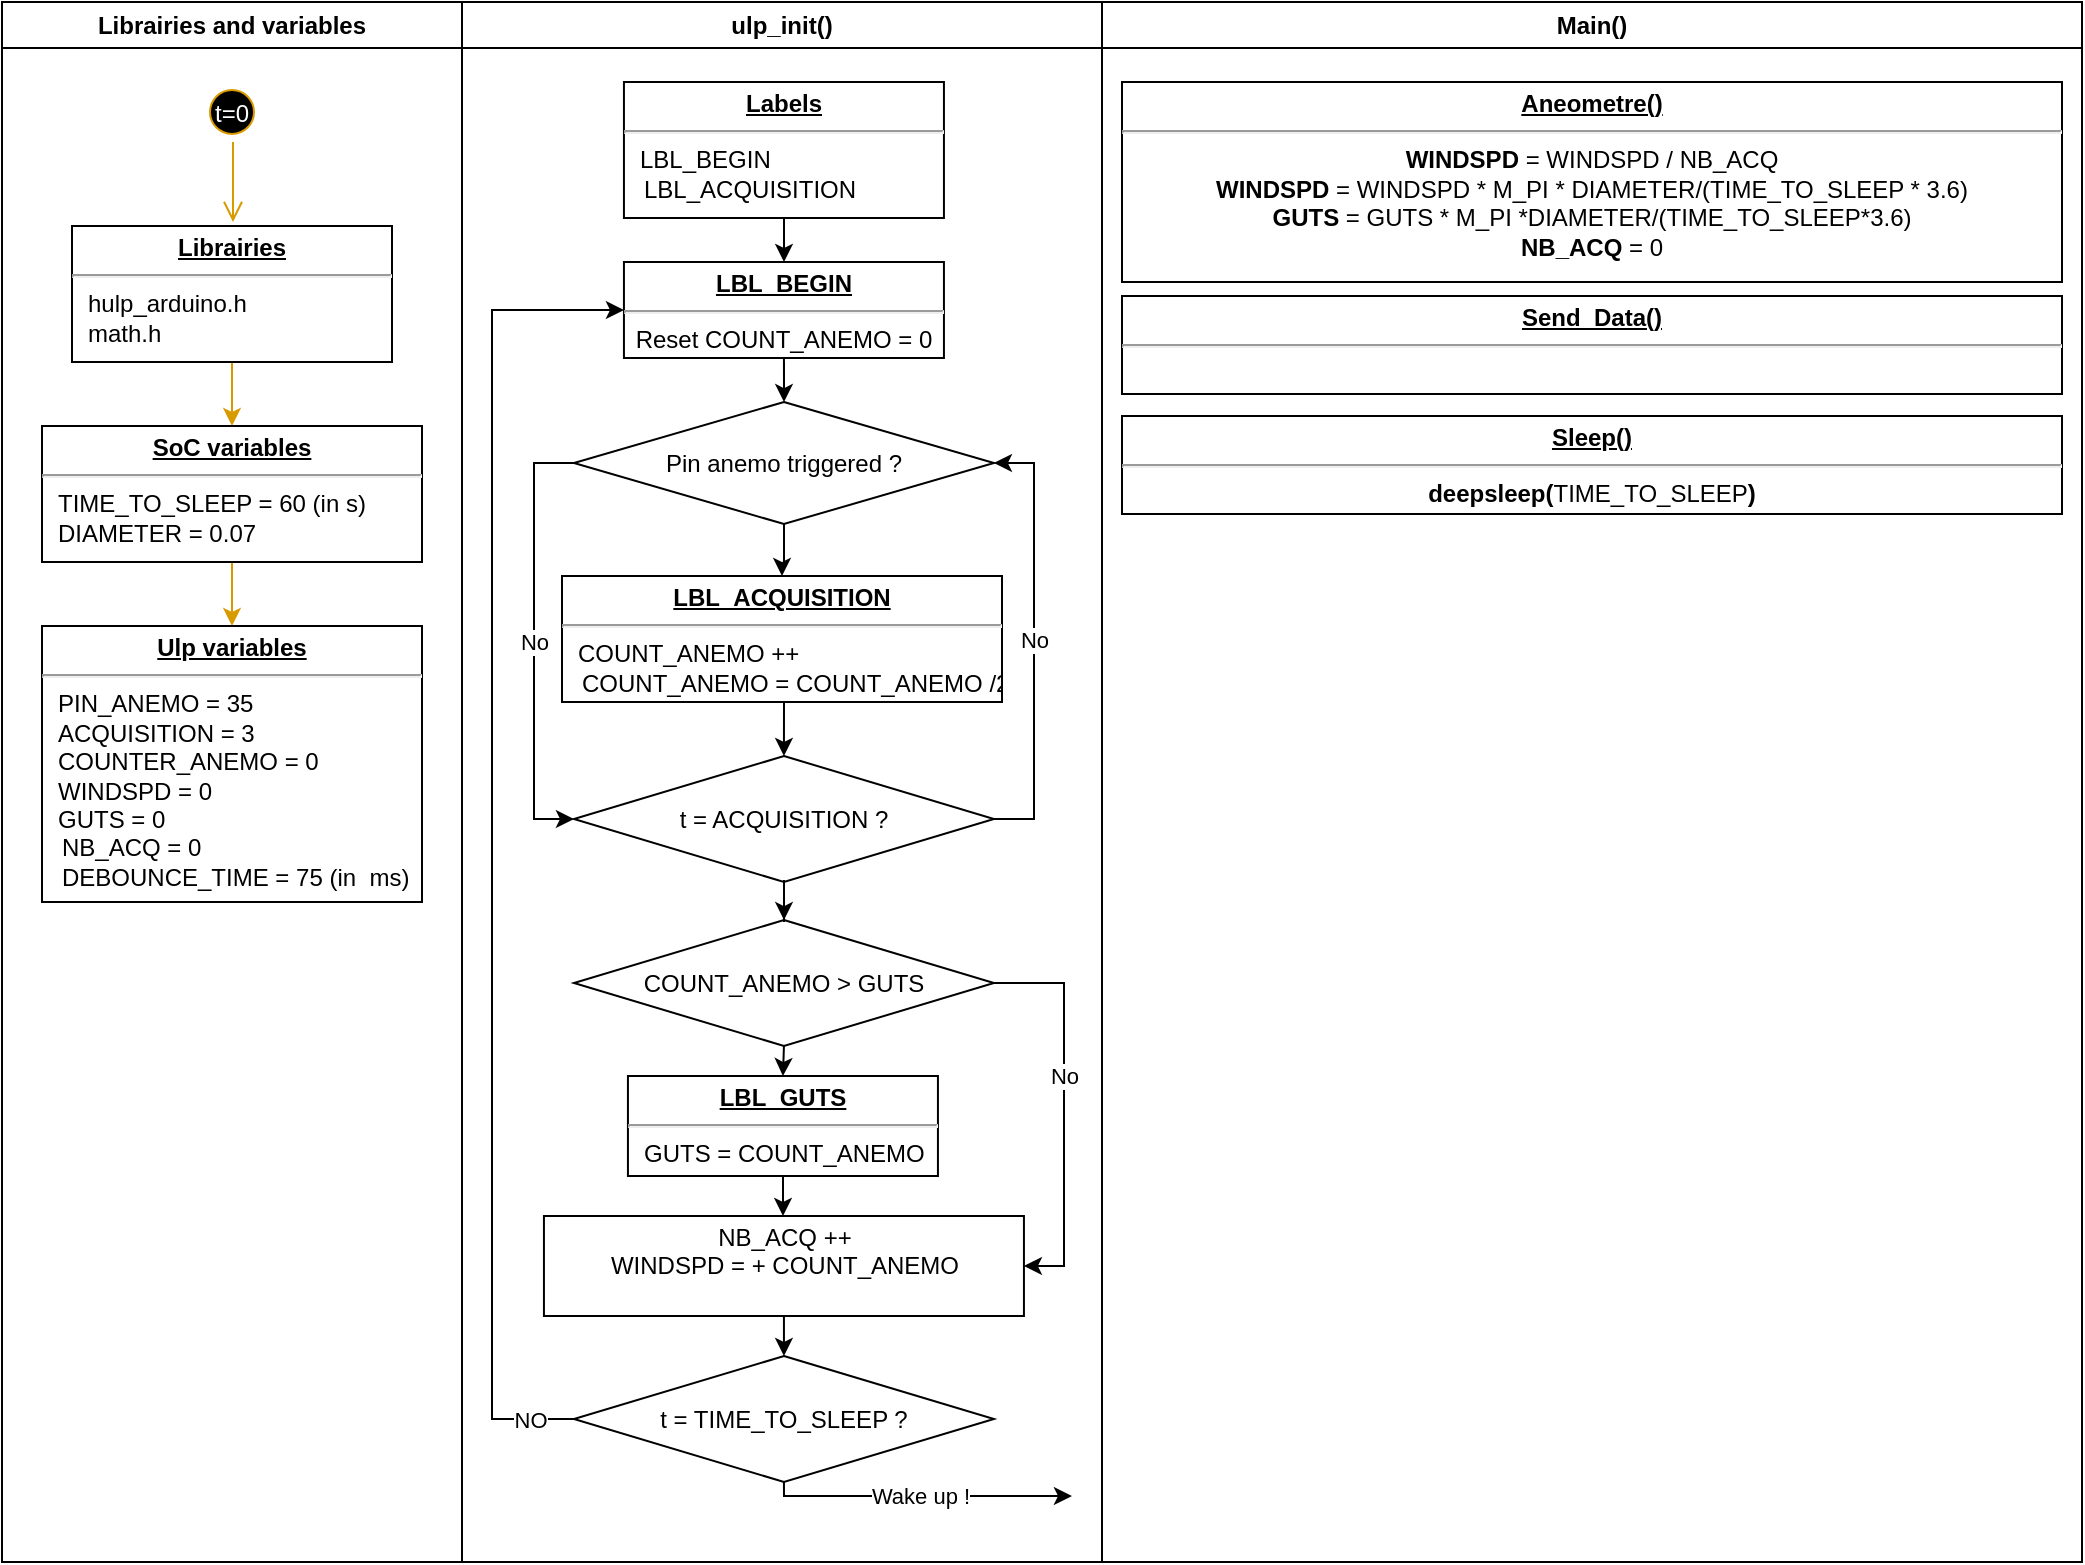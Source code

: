 <mxfile version="14.1.2" type="github">
  <diagram name="Page-1" id="e7e014a7-5840-1c2e-5031-d8a46d1fe8dd">
    <mxGraphModel dx="190" dy="453" grid="1" gridSize="10" guides="1" tooltips="1" connect="1" arrows="1" fold="1" page="1" pageScale="1" pageWidth="1169" pageHeight="826" background="#ffffff" math="0" shadow="0">
      <root>
        <mxCell id="0" />
        <mxCell id="1" parent="0" />
        <mxCell id="2" value="Librairies and variables" style="swimlane;whiteSpace=wrap" parent="1" vertex="1">
          <mxGeometry x="20" y="23" width="230" height="780" as="geometry" />
        </mxCell>
        <mxCell id="5" value="t=0" style="ellipse;shape=startState;fillColor=#000000;fontColor=#FFFFFF;strokeColor=#D79B00;" parent="2" vertex="1">
          <mxGeometry x="100" y="40" width="30" height="30" as="geometry" />
        </mxCell>
        <mxCell id="6" value="" style="edgeStyle=elbowEdgeStyle;elbow=horizontal;verticalAlign=bottom;endArrow=open;endSize=8;endFill=1;rounded=0;strokeColor=#D79B00;" parent="2" source="5" edge="1">
          <mxGeometry x="100" y="40" as="geometry">
            <mxPoint x="115.5" y="110" as="targetPoint" />
          </mxGeometry>
        </mxCell>
        <mxCell id="uZpNa7PoxAKmWT-TbL3o-44" style="edgeStyle=orthogonalEdgeStyle;rounded=0;orthogonalLoop=1;jettySize=auto;html=1;exitX=0.5;exitY=1;exitDx=0;exitDy=0;entryX=0.5;entryY=0;entryDx=0;entryDy=0;fontColor=#FFFFFF;fillColor=#ffe6cc;strokeColor=#D79B00;" parent="2" source="uZpNa7PoxAKmWT-TbL3o-42" target="uZpNa7PoxAKmWT-TbL3o-43" edge="1">
          <mxGeometry relative="1" as="geometry" />
        </mxCell>
        <mxCell id="uZpNa7PoxAKmWT-TbL3o-42" value="&lt;p style=&quot;margin: 0px ; margin-top: 4px ; text-align: center ; text-decoration: underline&quot;&gt;&lt;b&gt;Librairies&lt;/b&gt;&lt;br&gt;&lt;/p&gt;&lt;hr&gt;&lt;p style=&quot;margin: 0px ; margin-left: 8px&quot;&gt;hulp_arduino.h&lt;/p&gt;&lt;p style=&quot;margin: 0px ; margin-left: 8px&quot;&gt;math.h&lt;br&gt;&lt;/p&gt;&lt;p style=&quot;margin: 0px ; margin-left: 8px&quot;&gt;&lt;br&gt;&lt;/p&gt;" style="verticalAlign=top;align=left;overflow=fill;fontSize=12;fontFamily=Helvetica;html=1;" parent="2" vertex="1">
          <mxGeometry x="35" y="112" width="160" height="68" as="geometry" />
        </mxCell>
        <mxCell id="uZpNa7PoxAKmWT-TbL3o-46" style="edgeStyle=orthogonalEdgeStyle;rounded=0;orthogonalLoop=1;jettySize=auto;html=1;exitX=0.5;exitY=1;exitDx=0;exitDy=0;strokeColor=#D79B00;fontColor=#FFFFFF;" parent="2" source="uZpNa7PoxAKmWT-TbL3o-43" target="uZpNa7PoxAKmWT-TbL3o-52" edge="1">
          <mxGeometry relative="1" as="geometry">
            <mxPoint x="115.5" y="292" as="targetPoint" />
          </mxGeometry>
        </mxCell>
        <mxCell id="uZpNa7PoxAKmWT-TbL3o-43" value="&lt;p style=&quot;margin: 0px ; margin-top: 4px ; text-align: center ; text-decoration: underline&quot;&gt;&lt;b&gt;SoC variables&lt;/b&gt;&lt;br&gt;&lt;/p&gt;&lt;hr&gt;&lt;p style=&quot;margin: 0px ; margin-left: 8px&quot;&gt;TIME_TO_SLEEP = 60 (in s)&lt;/p&gt;&lt;p style=&quot;margin: 0px ; margin-left: 8px&quot;&gt;DIAMETER = 0.07&lt;br&gt;&lt;/p&gt;" style="verticalAlign=top;align=left;overflow=fill;fontSize=12;fontFamily=Helvetica;html=1;" parent="2" vertex="1">
          <mxGeometry x="20" y="212" width="190" height="68" as="geometry" />
        </mxCell>
        <mxCell id="uZpNa7PoxAKmWT-TbL3o-52" value="&lt;p style=&quot;margin: 4px 0px 0px ; text-decoration: underline&quot; align=&quot;center&quot;&gt;&lt;b&gt;Ulp variables&lt;/b&gt;&lt;br&gt;&lt;/p&gt;&lt;hr align=&quot;left&quot;&gt;&lt;p style=&quot;margin: 0px ; margin-left: 8px&quot; align=&quot;left&quot;&gt;PIN_ANEMO = 35&lt;br&gt;&lt;/p&gt;&lt;p style=&quot;margin: 0px ; margin-left: 8px&quot; align=&quot;left&quot;&gt;ACQUISITION = 3 &lt;br&gt;&lt;/p&gt;&lt;p style=&quot;margin: 0px ; margin-left: 8px&quot; align=&quot;left&quot;&gt;COUNTER_ANEMO = 0&lt;/p&gt;&lt;p style=&quot;margin: 0px ; margin-left: 8px&quot; align=&quot;left&quot;&gt;WINDSPD = 0&lt;/p&gt;&lt;p style=&quot;margin: 0px ; margin-left: 8px&quot; align=&quot;left&quot;&gt;GUTS = 0&lt;/p&gt;&lt;div align=&quot;left&quot;&gt;&amp;nbsp;&amp;nbsp; NB_ACQ = 0&lt;/div&gt;&lt;div align=&quot;left&quot;&gt;&amp;nbsp;&amp;nbsp; DEBOUNCE_TIME = 75 (in&amp;nbsp; ms)&lt;br&gt;&lt;/div&gt;" style="verticalAlign=top;align=left;overflow=fill;fontSize=12;fontFamily=Helvetica;html=1;" parent="2" vertex="1">
          <mxGeometry x="20" y="312" width="190" height="138" as="geometry" />
        </mxCell>
        <mxCell id="3" value="ulp_init()" style="swimlane;whiteSpace=wrap" parent="1" vertex="1">
          <mxGeometry x="250" y="23" width="320" height="780" as="geometry" />
        </mxCell>
        <mxCell id="uZpNa7PoxAKmWT-TbL3o-50" value="&lt;p style=&quot;margin: 0px ; margin-top: 4px ; text-align: center ; text-decoration: underline&quot;&gt;&lt;b&gt;Labels&lt;/b&gt;&lt;br&gt;&lt;/p&gt;&lt;hr&gt;&lt;p style=&quot;margin: 0px ; margin-left: 8px&quot;&gt;LBL_BEGIN&lt;/p&gt;&amp;nbsp;&amp;nbsp; LBL_ACQUISITION" style="verticalAlign=top;align=left;overflow=fill;fontSize=12;fontFamily=Helvetica;html=1;" parent="3" vertex="1">
          <mxGeometry x="80.97" y="40" width="160" height="68" as="geometry" />
        </mxCell>
        <mxCell id="p1ojiiCee6jBFZuR8EvP-39" value="&lt;p style=&quot;margin: 0px ; margin-top: 4px ; text-align: center ; text-decoration: underline&quot;&gt;&lt;b&gt;LBL_BEGIN&lt;/b&gt;&lt;br&gt;&lt;/p&gt;&lt;hr&gt;&lt;div align=&quot;center&quot;&gt;Reset COUNT_ANEMO = 0&lt;/div&gt;" style="verticalAlign=top;align=left;overflow=fill;fontSize=12;fontFamily=Helvetica;html=1;" vertex="1" parent="3">
          <mxGeometry x="80.97" y="130" width="160" height="48" as="geometry" />
        </mxCell>
        <mxCell id="p1ojiiCee6jBFZuR8EvP-40" value="" style="edgeStyle=orthogonalEdgeStyle;rounded=0;orthogonalLoop=1;jettySize=auto;html=1;" edge="1" parent="3" source="uZpNa7PoxAKmWT-TbL3o-50" target="p1ojiiCee6jBFZuR8EvP-39">
          <mxGeometry relative="1" as="geometry" />
        </mxCell>
        <mxCell id="p1ojiiCee6jBFZuR8EvP-58" value="No" style="edgeStyle=orthogonalEdgeStyle;rounded=0;orthogonalLoop=1;jettySize=auto;html=1;exitX=0;exitY=0.5;exitDx=0;exitDy=0;entryX=0;entryY=0.5;entryDx=0;entryDy=0;" edge="1" parent="3" source="p1ojiiCee6jBFZuR8EvP-45" target="p1ojiiCee6jBFZuR8EvP-52">
          <mxGeometry relative="1" as="geometry" />
        </mxCell>
        <mxCell id="p1ojiiCee6jBFZuR8EvP-45" value="Pin anemo triggered ?" style="rhombus;whiteSpace=wrap;html=1;align=center;verticalAlign=middle;" vertex="1" parent="3">
          <mxGeometry x="55.97" y="200" width="210" height="61" as="geometry" />
        </mxCell>
        <mxCell id="p1ojiiCee6jBFZuR8EvP-46" value="" style="edgeStyle=orthogonalEdgeStyle;rounded=0;orthogonalLoop=1;jettySize=auto;html=1;exitX=0.5;exitY=1;exitDx=0;exitDy=0;" edge="1" parent="3" source="p1ojiiCee6jBFZuR8EvP-39" target="p1ojiiCee6jBFZuR8EvP-45">
          <mxGeometry relative="1" as="geometry">
            <mxPoint x="135" y="330" as="sourcePoint" />
          </mxGeometry>
        </mxCell>
        <mxCell id="p1ojiiCee6jBFZuR8EvP-48" value="" style="edgeStyle=orthogonalEdgeStyle;rounded=0;orthogonalLoop=1;jettySize=auto;html=1;entryX=0.5;entryY=0;entryDx=0;entryDy=0;" edge="1" parent="3" source="p1ojiiCee6jBFZuR8EvP-45" target="p1ojiiCee6jBFZuR8EvP-50">
          <mxGeometry relative="1" as="geometry">
            <mxPoint x="135" y="462.0" as="targetPoint" />
          </mxGeometry>
        </mxCell>
        <mxCell id="p1ojiiCee6jBFZuR8EvP-53" style="edgeStyle=orthogonalEdgeStyle;rounded=0;orthogonalLoop=1;jettySize=auto;html=1;exitX=0.5;exitY=1;exitDx=0;exitDy=0;entryX=0.5;entryY=0;entryDx=0;entryDy=0;" edge="1" parent="3" source="p1ojiiCee6jBFZuR8EvP-50" target="p1ojiiCee6jBFZuR8EvP-52">
          <mxGeometry relative="1" as="geometry" />
        </mxCell>
        <mxCell id="p1ojiiCee6jBFZuR8EvP-50" value="&lt;p style=&quot;margin: 0px ; margin-top: 4px ; text-align: center ; text-decoration: underline&quot;&gt;&lt;b&gt;LBL_ACQUISITION&lt;/b&gt;&lt;br&gt;&lt;/p&gt;&lt;hr&gt;&lt;p style=&quot;margin: 0px ; margin-left: 8px&quot;&gt;COUNT_ANEMO ++&lt;/p&gt;&lt;div&gt;&amp;nbsp;&amp;nbsp; COUNT_ANEMO = COUNT_ANEMO /2&lt;br&gt;&lt;/div&gt;" style="verticalAlign=top;align=left;overflow=fill;fontSize=12;fontFamily=Helvetica;html=1;" vertex="1" parent="3">
          <mxGeometry x="50" y="287" width="220" height="63" as="geometry" />
        </mxCell>
        <mxCell id="p1ojiiCee6jBFZuR8EvP-57" value="No" style="edgeStyle=orthogonalEdgeStyle;rounded=0;orthogonalLoop=1;jettySize=auto;html=1;exitX=1;exitY=0.5;exitDx=0;exitDy=0;entryX=1;entryY=0.5;entryDx=0;entryDy=0;" edge="1" parent="3" source="p1ojiiCee6jBFZuR8EvP-52" target="p1ojiiCee6jBFZuR8EvP-45">
          <mxGeometry x="0.009" relative="1" as="geometry">
            <mxPoint as="offset" />
          </mxGeometry>
        </mxCell>
        <mxCell id="p1ojiiCee6jBFZuR8EvP-52" value="t = ACQUISITION ?" style="rhombus;whiteSpace=wrap;html=1;align=center;verticalAlign=middle;" vertex="1" parent="3">
          <mxGeometry x="55.97" y="377" width="210" height="63" as="geometry" />
        </mxCell>
        <mxCell id="p1ojiiCee6jBFZuR8EvP-67" style="edgeStyle=orthogonalEdgeStyle;rounded=0;orthogonalLoop=1;jettySize=auto;html=1;exitX=0.5;exitY=1;exitDx=0;exitDy=0;entryX=0.5;entryY=0;entryDx=0;entryDy=0;" edge="1" parent="3" source="p1ojiiCee6jBFZuR8EvP-63" target="p1ojiiCee6jBFZuR8EvP-65">
          <mxGeometry relative="1" as="geometry" />
        </mxCell>
        <mxCell id="p1ojiiCee6jBFZuR8EvP-71" value="No" style="edgeStyle=orthogonalEdgeStyle;rounded=0;orthogonalLoop=1;jettySize=auto;html=1;exitX=1;exitY=0.5;exitDx=0;exitDy=0;entryX=1;entryY=0.5;entryDx=0;entryDy=0;" edge="1" parent="3" source="p1ojiiCee6jBFZuR8EvP-63" target="p1ojiiCee6jBFZuR8EvP-70">
          <mxGeometry x="-0.166" relative="1" as="geometry">
            <mxPoint as="offset" />
          </mxGeometry>
        </mxCell>
        <mxCell id="p1ojiiCee6jBFZuR8EvP-63" value="COUNT_ANEMO &amp;gt; GUTS" style="rhombus;whiteSpace=wrap;html=1;align=center;verticalAlign=middle;" vertex="1" parent="3">
          <mxGeometry x="55.97" y="459" width="210" height="63" as="geometry" />
        </mxCell>
        <mxCell id="p1ojiiCee6jBFZuR8EvP-64" value="" style="edgeStyle=orthogonalEdgeStyle;rounded=0;orthogonalLoop=1;jettySize=auto;html=1;" edge="1" parent="3" source="p1ojiiCee6jBFZuR8EvP-52" target="p1ojiiCee6jBFZuR8EvP-63">
          <mxGeometry relative="1" as="geometry" />
        </mxCell>
        <mxCell id="p1ojiiCee6jBFZuR8EvP-65" value="&lt;p style=&quot;margin: 0px ; margin-top: 4px ; text-align: center ; text-decoration: underline&quot;&gt;&lt;b&gt;LBL_GUTS&lt;/b&gt;&lt;br&gt;&lt;/p&gt;&lt;hr&gt;&lt;p style=&quot;margin: 0px ; margin-left: 8px&quot;&gt;GUTS = COUNT_ANEMO&lt;br&gt;&lt;/p&gt;" style="verticalAlign=top;align=left;overflow=fill;fontSize=12;fontFamily=Helvetica;html=1;" vertex="1" parent="3">
          <mxGeometry x="82.97" y="537" width="155" height="50" as="geometry" />
        </mxCell>
        <mxCell id="p1ojiiCee6jBFZuR8EvP-69" value="" style="edgeStyle=orthogonalEdgeStyle;rounded=0;orthogonalLoop=1;jettySize=auto;html=1;entryX=0.5;entryY=0;entryDx=0;entryDy=0;" edge="1" parent="3" source="p1ojiiCee6jBFZuR8EvP-65" target="p1ojiiCee6jBFZuR8EvP-70">
          <mxGeometry relative="1" as="geometry">
            <mxPoint x="137.5" y="650" as="targetPoint" />
          </mxGeometry>
        </mxCell>
        <mxCell id="p1ojiiCee6jBFZuR8EvP-74" style="edgeStyle=orthogonalEdgeStyle;rounded=0;orthogonalLoop=1;jettySize=auto;html=1;exitX=0.5;exitY=1;exitDx=0;exitDy=0;entryX=0.5;entryY=0;entryDx=0;entryDy=0;fontColor=#000000;" edge="1" parent="3" source="p1ojiiCee6jBFZuR8EvP-70" target="p1ojiiCee6jBFZuR8EvP-73">
          <mxGeometry relative="1" as="geometry" />
        </mxCell>
        <mxCell id="p1ojiiCee6jBFZuR8EvP-70" value="&lt;div&gt;NB_ACQ ++&lt;/div&gt;&lt;div&gt;WINDSPD = + COUNT_ANEMO&lt;br&gt;&lt;/div&gt;&lt;div&gt;&lt;br&gt;&lt;/div&gt;" style="html=1;" vertex="1" parent="3">
          <mxGeometry x="40.97" y="607" width="240" height="50" as="geometry" />
        </mxCell>
        <mxCell id="p1ojiiCee6jBFZuR8EvP-73" value="t = TIME_TO_SLEEP ?" style="rhombus;whiteSpace=wrap;html=1;align=center;verticalAlign=middle;" vertex="1" parent="3">
          <mxGeometry x="55.97" y="677" width="210" height="63" as="geometry" />
        </mxCell>
        <mxCell id="p1ojiiCee6jBFZuR8EvP-75" value="NO" style="edgeStyle=orthogonalEdgeStyle;rounded=0;orthogonalLoop=1;jettySize=auto;html=1;exitX=0;exitY=0.5;exitDx=0;exitDy=0;fontColor=#000000;entryX=0;entryY=0.5;entryDx=0;entryDy=0;" edge="1" parent="3" source="p1ojiiCee6jBFZuR8EvP-73" target="p1ojiiCee6jBFZuR8EvP-39">
          <mxGeometry x="-0.935" relative="1" as="geometry">
            <mxPoint x="14.97" y="188" as="targetPoint" />
            <Array as="points">
              <mxPoint x="15" y="709" />
              <mxPoint x="15" y="154" />
            </Array>
            <mxPoint as="offset" />
          </mxGeometry>
        </mxCell>
        <mxCell id="4" value="Main()" style="swimlane;whiteSpace=wrap" parent="1" vertex="1">
          <mxGeometry x="570" y="23" width="490" height="780" as="geometry">
            <mxRectangle x="570" y="23" width="110" height="23" as="alternateBounds" />
          </mxGeometry>
        </mxCell>
        <mxCell id="p1ojiiCee6jBFZuR8EvP-85" value="&lt;p style=&quot;margin: 0px ; margin-top: 4px ; text-align: center ; text-decoration: underline&quot;&gt;&lt;b&gt;Aneometre()&lt;/b&gt;&lt;/p&gt;&lt;hr&gt;&lt;div align=&quot;center&quot;&gt;&lt;b&gt;WINDSPD&lt;/b&gt; = WINDSPD / NB_ACQ&lt;/div&gt;&lt;div align=&quot;center&quot;&gt;&lt;b&gt;WINDSPD&lt;/b&gt; = WINDSPD * M_PI * DIAMETER/(TIME_TO_SLEEP * 3.6)&lt;/div&gt;&lt;div align=&quot;center&quot;&gt;&lt;b&gt;GUTS &lt;/b&gt;= GUTS * M_PI *DIAMETER/(TIME_TO_SLEEP*3.6)&lt;br&gt;&lt;/div&gt;&lt;div align=&quot;center&quot;&gt;&lt;b&gt;NB_ACQ&lt;/b&gt; = 0&lt;br&gt;&lt;/div&gt;" style="verticalAlign=top;align=left;overflow=fill;fontSize=12;fontFamily=Helvetica;html=1;" vertex="1" parent="4">
          <mxGeometry x="10" y="40" width="470" height="100" as="geometry" />
        </mxCell>
        <mxCell id="p1ojiiCee6jBFZuR8EvP-86" value="&lt;p style=&quot;margin: 0px ; margin-top: 4px ; text-align: center ; text-decoration: underline&quot;&gt;&lt;b&gt;Sleep()&lt;/b&gt;&lt;/p&gt;&lt;hr&gt;&lt;div align=&quot;center&quot;&gt;&lt;b&gt;deepsleep(&lt;/b&gt;TIME_TO_SLEEP&lt;b&gt;) &lt;/b&gt;&lt;br&gt;&lt;/div&gt;" style="verticalAlign=top;align=left;overflow=fill;fontSize=12;fontFamily=Helvetica;html=1;" vertex="1" parent="4">
          <mxGeometry x="10" y="207" width="470" height="49" as="geometry" />
        </mxCell>
        <mxCell id="p1ojiiCee6jBFZuR8EvP-87" value="&lt;p style=&quot;margin: 0px ; margin-top: 4px ; text-align: center ; text-decoration: underline&quot;&gt;&lt;b&gt;Send_Data()&lt;/b&gt;&lt;/p&gt;&lt;hr&gt;" style="verticalAlign=top;align=left;overflow=fill;fontSize=12;fontFamily=Helvetica;html=1;" vertex="1" parent="4">
          <mxGeometry x="10" y="147" width="470" height="49" as="geometry" />
        </mxCell>
        <mxCell id="p1ojiiCee6jBFZuR8EvP-78" value="Wake up !" style="edgeStyle=orthogonalEdgeStyle;rounded=0;jumpStyle=none;orthogonalLoop=1;jettySize=auto;html=1;exitX=0.5;exitY=1;exitDx=0;exitDy=0;fontColor=#000000;" edge="1" parent="1" source="p1ojiiCee6jBFZuR8EvP-73">
          <mxGeometry relative="1" as="geometry">
            <mxPoint x="554.97" y="770" as="targetPoint" />
            <Array as="points">
              <mxPoint x="410.97" y="770" />
              <mxPoint x="484.97" y="770" />
            </Array>
          </mxGeometry>
        </mxCell>
      </root>
    </mxGraphModel>
  </diagram>
</mxfile>
